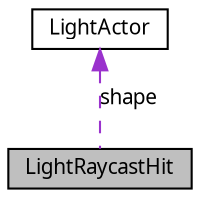 digraph G
{
  edge [fontname="FreeSans.ttf",fontsize=10,labelfontname="FreeSans.ttf",labelfontsize=10];
  node [fontname="FreeSans.ttf",fontsize=10,shape=record];
  Node1 [label="LightRaycastHit",height=0.2,width=0.4,color="black", fillcolor="grey75", style="filled" fontcolor="black"];
  Node2 -> Node1 [dir=back,color="darkorchid3",fontsize=10,style="dashed",label="shape",fontname="FreeSans.ttf"];
  Node2 [label="LightActor",height=0.2,width=0.4,color="black", fillcolor="white", style="filled",URL="$class_light_actor.html"];
}
